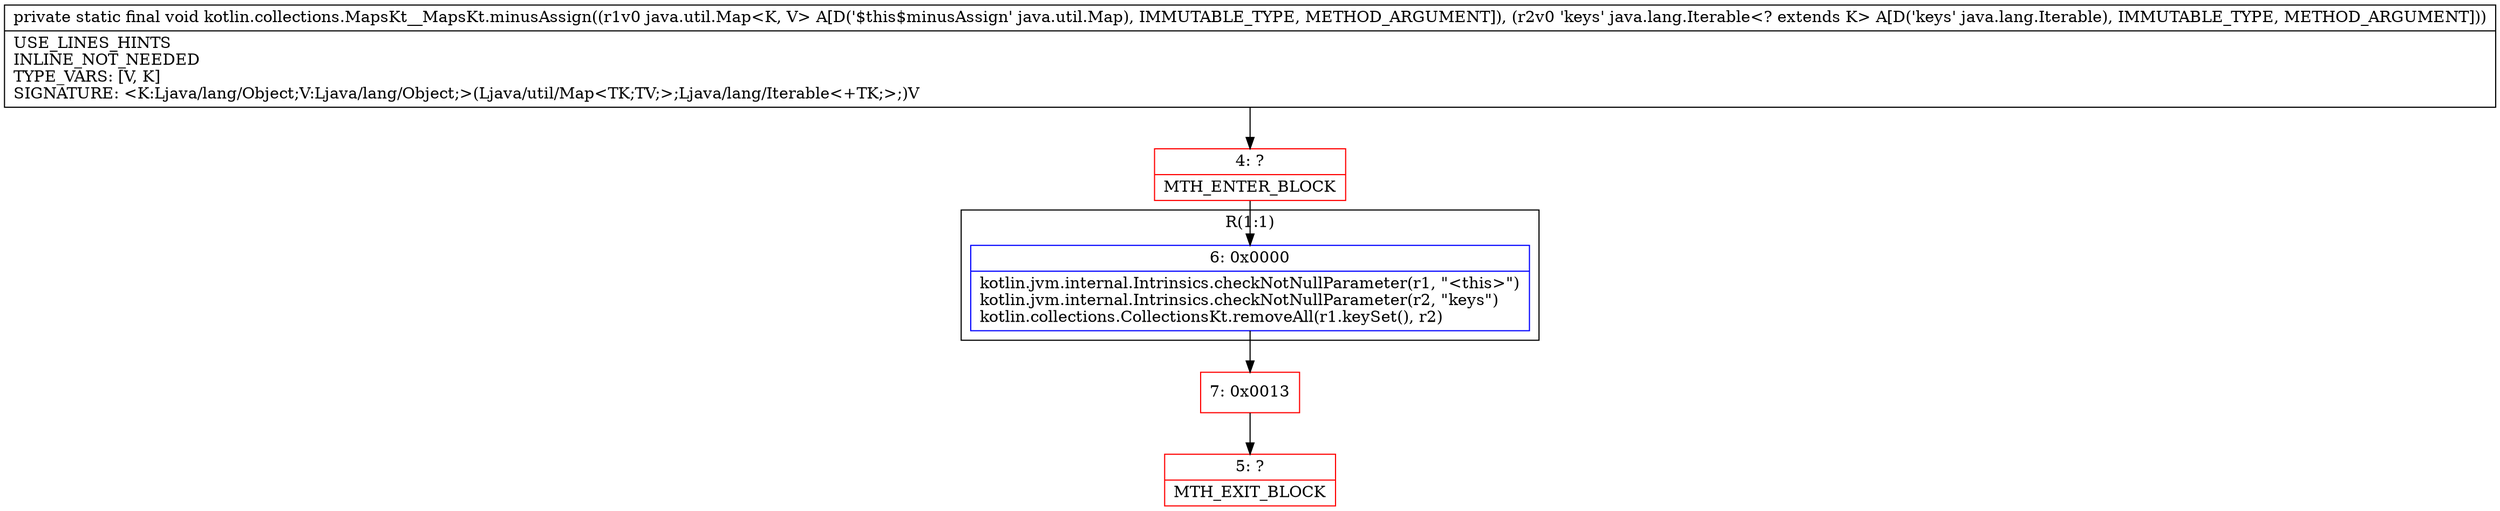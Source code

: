 digraph "CFG forkotlin.collections.MapsKt__MapsKt.minusAssign(Ljava\/util\/Map;Ljava\/lang\/Iterable;)V" {
subgraph cluster_Region_1083948222 {
label = "R(1:1)";
node [shape=record,color=blue];
Node_6 [shape=record,label="{6\:\ 0x0000|kotlin.jvm.internal.Intrinsics.checkNotNullParameter(r1, \"\<this\>\")\lkotlin.jvm.internal.Intrinsics.checkNotNullParameter(r2, \"keys\")\lkotlin.collections.CollectionsKt.removeAll(r1.keySet(), r2)\l}"];
}
Node_4 [shape=record,color=red,label="{4\:\ ?|MTH_ENTER_BLOCK\l}"];
Node_7 [shape=record,color=red,label="{7\:\ 0x0013}"];
Node_5 [shape=record,color=red,label="{5\:\ ?|MTH_EXIT_BLOCK\l}"];
MethodNode[shape=record,label="{private static final void kotlin.collections.MapsKt__MapsKt.minusAssign((r1v0 java.util.Map\<K, V\> A[D('$this$minusAssign' java.util.Map), IMMUTABLE_TYPE, METHOD_ARGUMENT]), (r2v0 'keys' java.lang.Iterable\<? extends K\> A[D('keys' java.lang.Iterable), IMMUTABLE_TYPE, METHOD_ARGUMENT]))  | USE_LINES_HINTS\lINLINE_NOT_NEEDED\lTYPE_VARS: [V, K]\lSIGNATURE: \<K:Ljava\/lang\/Object;V:Ljava\/lang\/Object;\>(Ljava\/util\/Map\<TK;TV;\>;Ljava\/lang\/Iterable\<+TK;\>;)V\l}"];
MethodNode -> Node_4;Node_6 -> Node_7;
Node_4 -> Node_6;
Node_7 -> Node_5;
}

